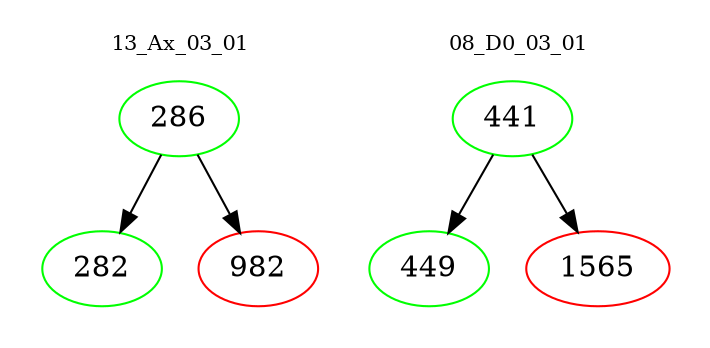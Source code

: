 digraph{
subgraph cluster_0 {
color = white
label = "13_Ax_03_01";
fontsize=10;
T0_286 [label="286", color="green"]
T0_286 -> T0_282 [color="black"]
T0_282 [label="282", color="green"]
T0_286 -> T0_982 [color="black"]
T0_982 [label="982", color="red"]
}
subgraph cluster_1 {
color = white
label = "08_D0_03_01";
fontsize=10;
T1_441 [label="441", color="green"]
T1_441 -> T1_449 [color="black"]
T1_449 [label="449", color="green"]
T1_441 -> T1_1565 [color="black"]
T1_1565 [label="1565", color="red"]
}
}
